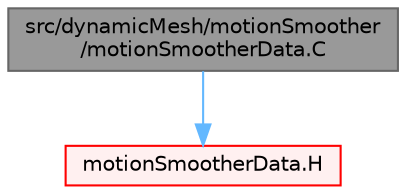 digraph "src/dynamicMesh/motionSmoother/motionSmootherData.C"
{
 // LATEX_PDF_SIZE
  bgcolor="transparent";
  edge [fontname=Helvetica,fontsize=10,labelfontname=Helvetica,labelfontsize=10];
  node [fontname=Helvetica,fontsize=10,shape=box,height=0.2,width=0.4];
  Node1 [id="Node000001",label="src/dynamicMesh/motionSmoother\l/motionSmootherData.C",height=0.2,width=0.4,color="gray40", fillcolor="grey60", style="filled", fontcolor="black",tooltip=" "];
  Node1 -> Node2 [id="edge1_Node000001_Node000002",color="steelblue1",style="solid",tooltip=" "];
  Node2 [id="Node000002",label="motionSmootherData.H",height=0.2,width=0.4,color="red", fillcolor="#FFF0F0", style="filled",URL="$motionSmootherData_8H.html",tooltip=" "];
}
